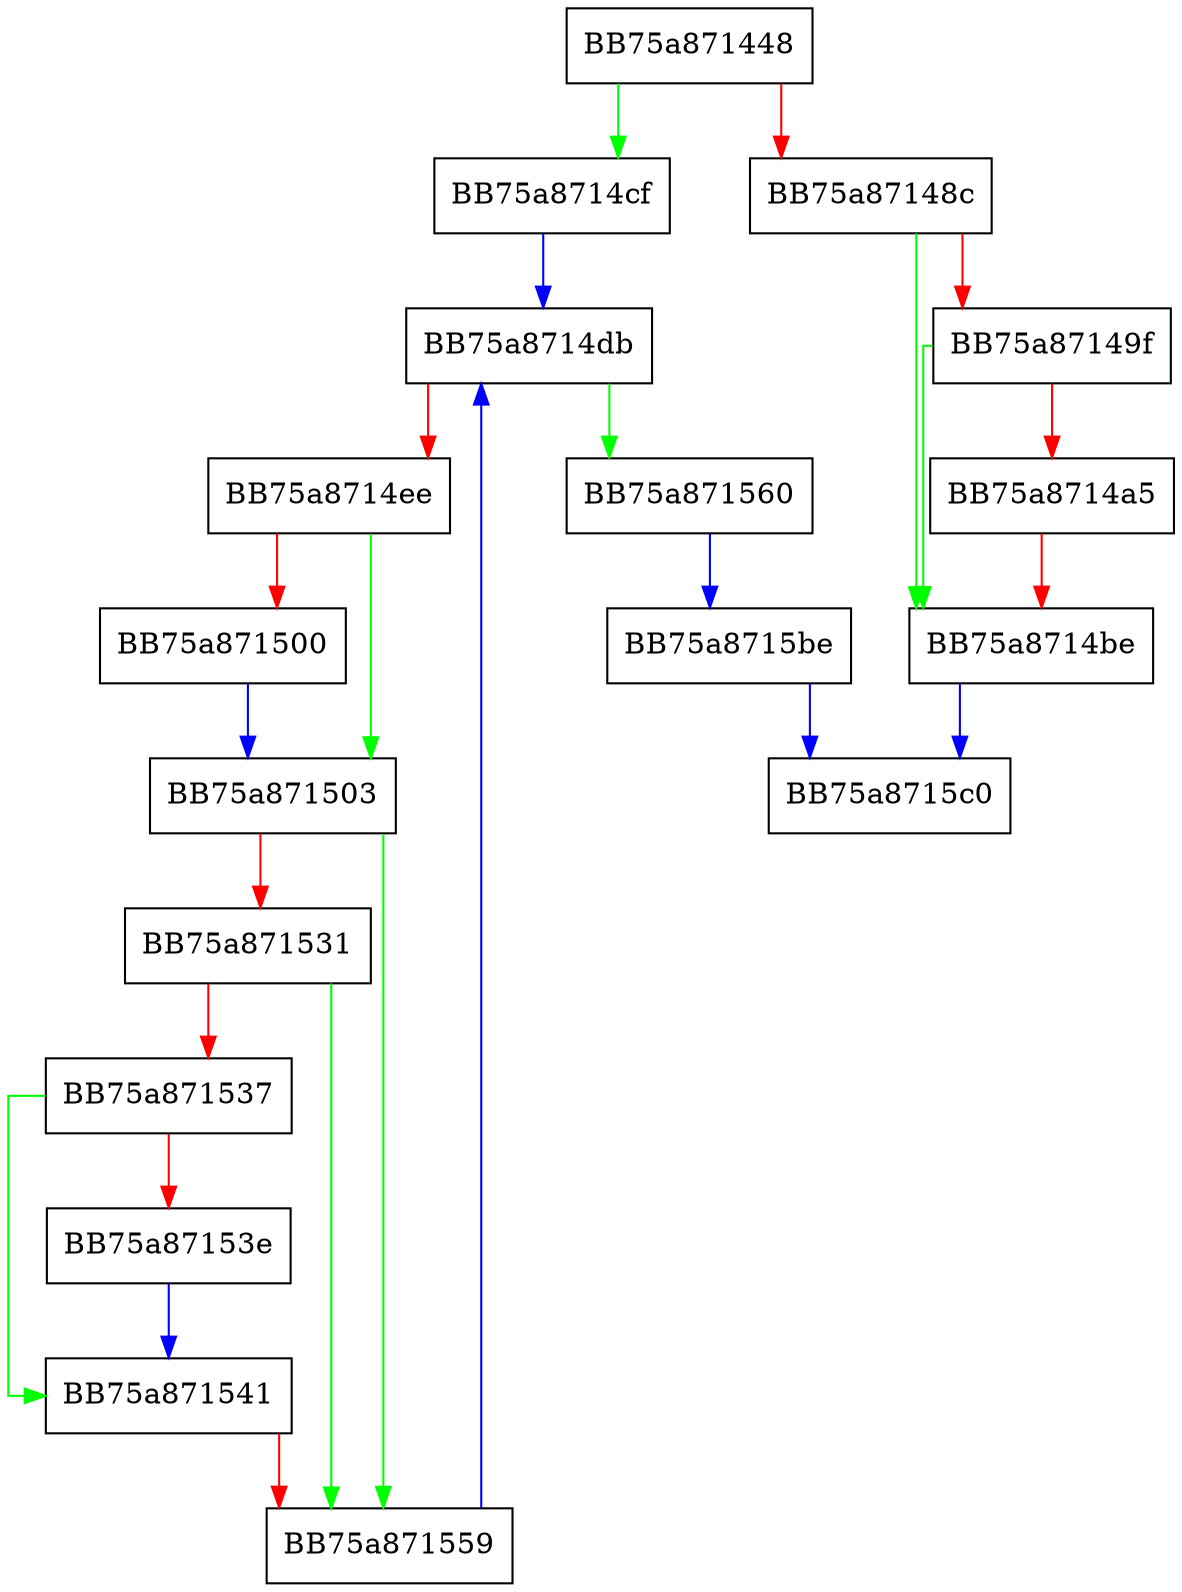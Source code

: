 digraph SetDlpJitPathData {
  node [shape="box"];
  graph [splines=ortho];
  BB75a871448 -> BB75a8714cf [color="green"];
  BB75a871448 -> BB75a87148c [color="red"];
  BB75a87148c -> BB75a8714be [color="green"];
  BB75a87148c -> BB75a87149f [color="red"];
  BB75a87149f -> BB75a8714be [color="green"];
  BB75a87149f -> BB75a8714a5 [color="red"];
  BB75a8714a5 -> BB75a8714be [color="red"];
  BB75a8714be -> BB75a8715c0 [color="blue"];
  BB75a8714cf -> BB75a8714db [color="blue"];
  BB75a8714db -> BB75a871560 [color="green"];
  BB75a8714db -> BB75a8714ee [color="red"];
  BB75a8714ee -> BB75a871503 [color="green"];
  BB75a8714ee -> BB75a871500 [color="red"];
  BB75a871500 -> BB75a871503 [color="blue"];
  BB75a871503 -> BB75a871559 [color="green"];
  BB75a871503 -> BB75a871531 [color="red"];
  BB75a871531 -> BB75a871559 [color="green"];
  BB75a871531 -> BB75a871537 [color="red"];
  BB75a871537 -> BB75a871541 [color="green"];
  BB75a871537 -> BB75a87153e [color="red"];
  BB75a87153e -> BB75a871541 [color="blue"];
  BB75a871541 -> BB75a871559 [color="red"];
  BB75a871559 -> BB75a8714db [color="blue"];
  BB75a871560 -> BB75a8715be [color="blue"];
  BB75a8715be -> BB75a8715c0 [color="blue"];
}